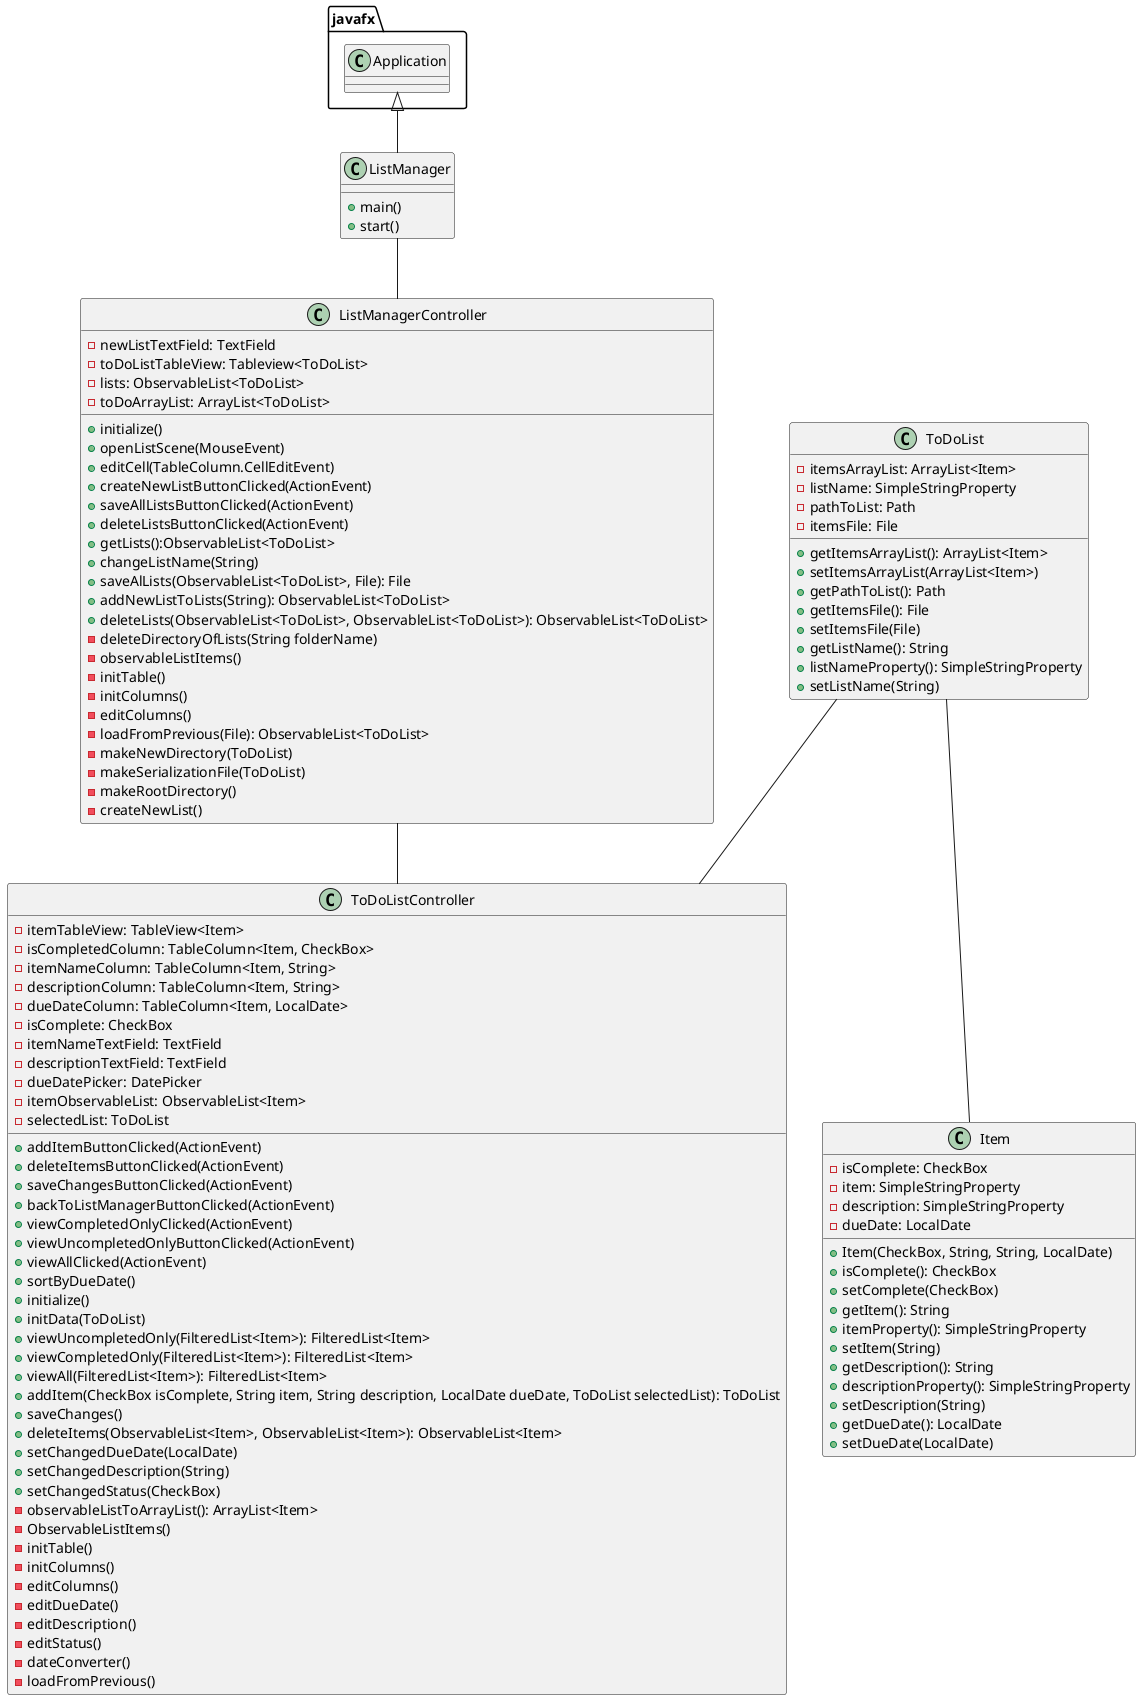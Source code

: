 @startuml
'https://plantuml.com/class-diagram

class ListManager{
    + main()
    + start()
}

class ListManagerController{
    - newListTextField: TextField
    - toDoListTableView: Tableview<ToDoList>
    - lists: ObservableList<ToDoList>
    - toDoArrayList: ArrayList<ToDoList>

    + initialize()
    + openListScene(MouseEvent)
    + editCell(TableColumn.CellEditEvent)
    + createNewListButtonClicked(ActionEvent)
    + saveAllListsButtonClicked(ActionEvent)
    + deleteListsButtonClicked(ActionEvent)
    + getLists():ObservableList<ToDoList>
    + changeListName(String)
    + saveAlLists(ObservableList<ToDoList>, File): File
    + addNewListToLists(String): ObservableList<ToDoList>
    + deleteLists(ObservableList<ToDoList>, ObservableList<ToDoList>): ObservableList<ToDoList>
    - deleteDirectoryOfLists(String folderName)
    - observableListItems()
    - initTable()
    - initColumns()
    - editColumns()
    - loadFromPrevious(File): ObservableList<ToDoList>
    - makeNewDirectory(ToDoList)
    - makeSerializationFile(ToDoList)
    - makeRootDirectory()
    - createNewList()

}

class ToDoList{
    - itemsArrayList: ArrayList<Item>
    - listName: SimpleStringProperty
    - pathToList: Path
    - itemsFile: File

    + getItemsArrayList(): ArrayList<Item>
    + setItemsArrayList(ArrayList<Item>)
    + getPathToList(): Path
    + getItemsFile(): File
    + setItemsFile(File)
    + getListName(): String
    + listNameProperty(): SimpleStringProperty
    + setListName(String)
}

class ToDoListController{
    - itemTableView: TableView<Item>
    - isCompletedColumn: TableColumn<Item, CheckBox>
    - itemNameColumn: TableColumn<Item, String>
    - descriptionColumn: TableColumn<Item, String>
    - dueDateColumn: TableColumn<Item, LocalDate>
    - isComplete: CheckBox
    - itemNameTextField: TextField
    - descriptionTextField: TextField
    - dueDatePicker: DatePicker
    - itemObservableList: ObservableList<Item>
    - selectedList: ToDoList

    + addItemButtonClicked(ActionEvent)
    + deleteItemsButtonClicked(ActionEvent)
    + saveChangesButtonClicked(ActionEvent)
    + backToListManagerButtonClicked(ActionEvent)
    + viewCompletedOnlyClicked(ActionEvent)
    + viewUncompletedOnlyButtonClicked(ActionEvent)
    + viewAllClicked(ActionEvent)
    + sortByDueDate()
    + initialize()
    + initData(ToDoList)
    + viewUncompletedOnly(FilteredList<Item>): FilteredList<Item>
    + viewCompletedOnly(FilteredList<Item>): FilteredList<Item>
    + viewAll(FilteredList<Item>): FilteredList<Item>
    + addItem(CheckBox isComplete, String item, String description, LocalDate dueDate, ToDoList selectedList): ToDoList
    + saveChanges()
    + deleteItems(ObservableList<Item>, ObservableList<Item>): ObservableList<Item>
    + setChangedDueDate(LocalDate)
    + setChangedDescription(String)
    + setChangedStatus(CheckBox)
    - observableListToArrayList(): ArrayList<Item>
    - ObservableListItems()
    - initTable()
    - initColumns()
    - editColumns()
    - editDueDate()
    - editDescription()
    - editStatus()
    - dateConverter()
    - loadFromPrevious()

}

class Item{
    - isComplete: CheckBox
    - item: SimpleStringProperty
    - description: SimpleStringProperty
    - dueDate: LocalDate

    + Item(CheckBox, String, String, LocalDate)
    + isComplete(): CheckBox
    + setComplete(CheckBox)
    + getItem(): String
    + itemProperty(): SimpleStringProperty
    + setItem(String)
    + getDescription(): String
    + descriptionProperty(): SimpleStringProperty
    + setDescription(String)
    + getDueDate(): LocalDate
    + setDueDate(LocalDate)
}

javafx.Application <|-- ListManager
ListManager -- ListManagerController
ListManagerController -- ToDoListController
ToDoList -- ToDoListController
ToDoList -- Item

@enduml